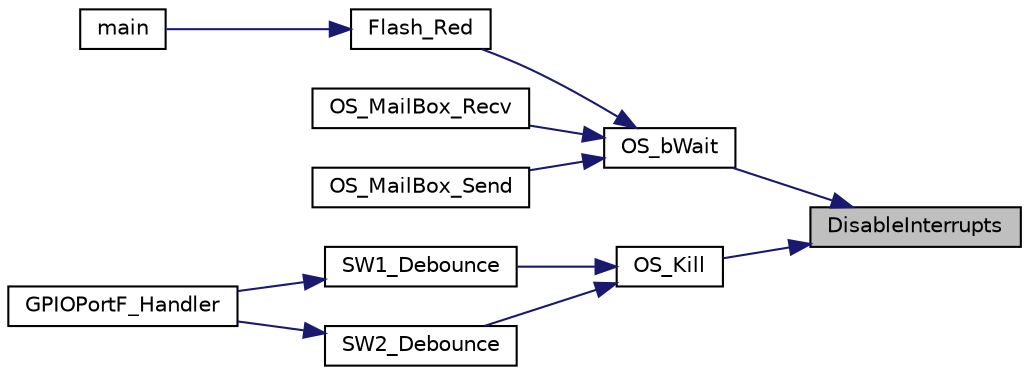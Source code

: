 digraph "DisableInterrupts"
{
 // LATEX_PDF_SIZE
  edge [fontname="Helvetica",fontsize="10",labelfontname="Helvetica",labelfontsize="10"];
  node [fontname="Helvetica",fontsize="10",shape=record];
  rankdir="RL";
  Node1 [label="DisableInterrupts",height=0.2,width=0.4,color="black", fillcolor="grey75", style="filled", fontcolor="black",tooltip="Disable Global Interrupts (ISR = 1)"];
  Node1 -> Node2 [dir="back",color="midnightblue",fontsize="10",style="solid",fontname="Helvetica"];
  Node2 [label="OS_bWait",height=0.2,width=0.4,color="black", fillcolor="white", style="filled",URL="$_o_s_8c.html#a3f127f7a40ffd3e43b7b0f4c8b7f30ff",tooltip="Wait on semaphore, binary."];
  Node2 -> Node3 [dir="back",color="midnightblue",fontsize="10",style="solid",fontname="Helvetica"];
  Node3 [label="Flash_Red",height=0.2,width=0.4,color="black", fillcolor="white", style="filled",URL="$main_8c.html#ade46a52d93916aa7a15231c916ffd861",tooltip="Blink Red LED."];
  Node3 -> Node4 [dir="back",color="midnightblue",fontsize="10",style="solid",fontname="Helvetica"];
  Node4 [label="main",height=0.2,width=0.4,color="black", fillcolor="white", style="filled",URL="$main_8c.html#a840291bc02cba5474a4cb46a9b9566fe",tooltip="Example usecase of RTOS."];
  Node2 -> Node5 [dir="back",color="midnightblue",fontsize="10",style="solid",fontname="Helvetica"];
  Node5 [label="OS_MailBox_Recv",height=0.2,width=0.4,color="black", fillcolor="white", style="filled",URL="$_o_s_8c.html#a9541552a587a98ebbedaee6194a6ad51",tooltip="This function will be called from a foreground thread It will spin/block if the MailBox is empty."];
  Node2 -> Node6 [dir="back",color="midnightblue",fontsize="10",style="solid",fontname="Helvetica"];
  Node6 [label="OS_MailBox_Send",height=0.2,width=0.4,color="black", fillcolor="white", style="filled",URL="$_o_s_8c.html#a8efdc42dfa1a86aba6760dd049672a02",tooltip="This function will be called from a foreground thread It will spin/block if the MailBox contains data..."];
  Node1 -> Node7 [dir="back",color="midnightblue",fontsize="10",style="solid",fontname="Helvetica"];
  Node7 [label="OS_Kill",height=0.2,width=0.4,color="black", fillcolor="white", style="filled",URL="$_o_s_8c.html#a8e991f4f2576c5cfec04ef5f37aabea5",tooltip="This function kill/deletes current thread from schedule."];
  Node7 -> Node8 [dir="back",color="midnightblue",fontsize="10",style="solid",fontname="Helvetica"];
  Node8 [label="SW1_Debounce",height=0.2,width=0.4,color="black", fillcolor="white", style="filled",URL="$_switch_8c.html#aa8fe30cee9323636f35e332f22aee2f0",tooltip=" "];
  Node8 -> Node9 [dir="back",color="midnightblue",fontsize="10",style="solid",fontname="Helvetica"];
  Node9 [label="GPIOPortF_Handler",height=0.2,width=0.4,color="black", fillcolor="white", style="filled",URL="$_switch_8c.html#a73aa1a5b083f31ee3546edc843b15d61",tooltip=" "];
  Node7 -> Node10 [dir="back",color="midnightblue",fontsize="10",style="solid",fontname="Helvetica"];
  Node10 [label="SW2_Debounce",height=0.2,width=0.4,color="black", fillcolor="white", style="filled",URL="$_switch_8c.html#afca5c039908507f4bbbad45b959a587b",tooltip=" "];
  Node10 -> Node9 [dir="back",color="midnightblue",fontsize="10",style="solid",fontname="Helvetica"];
}
